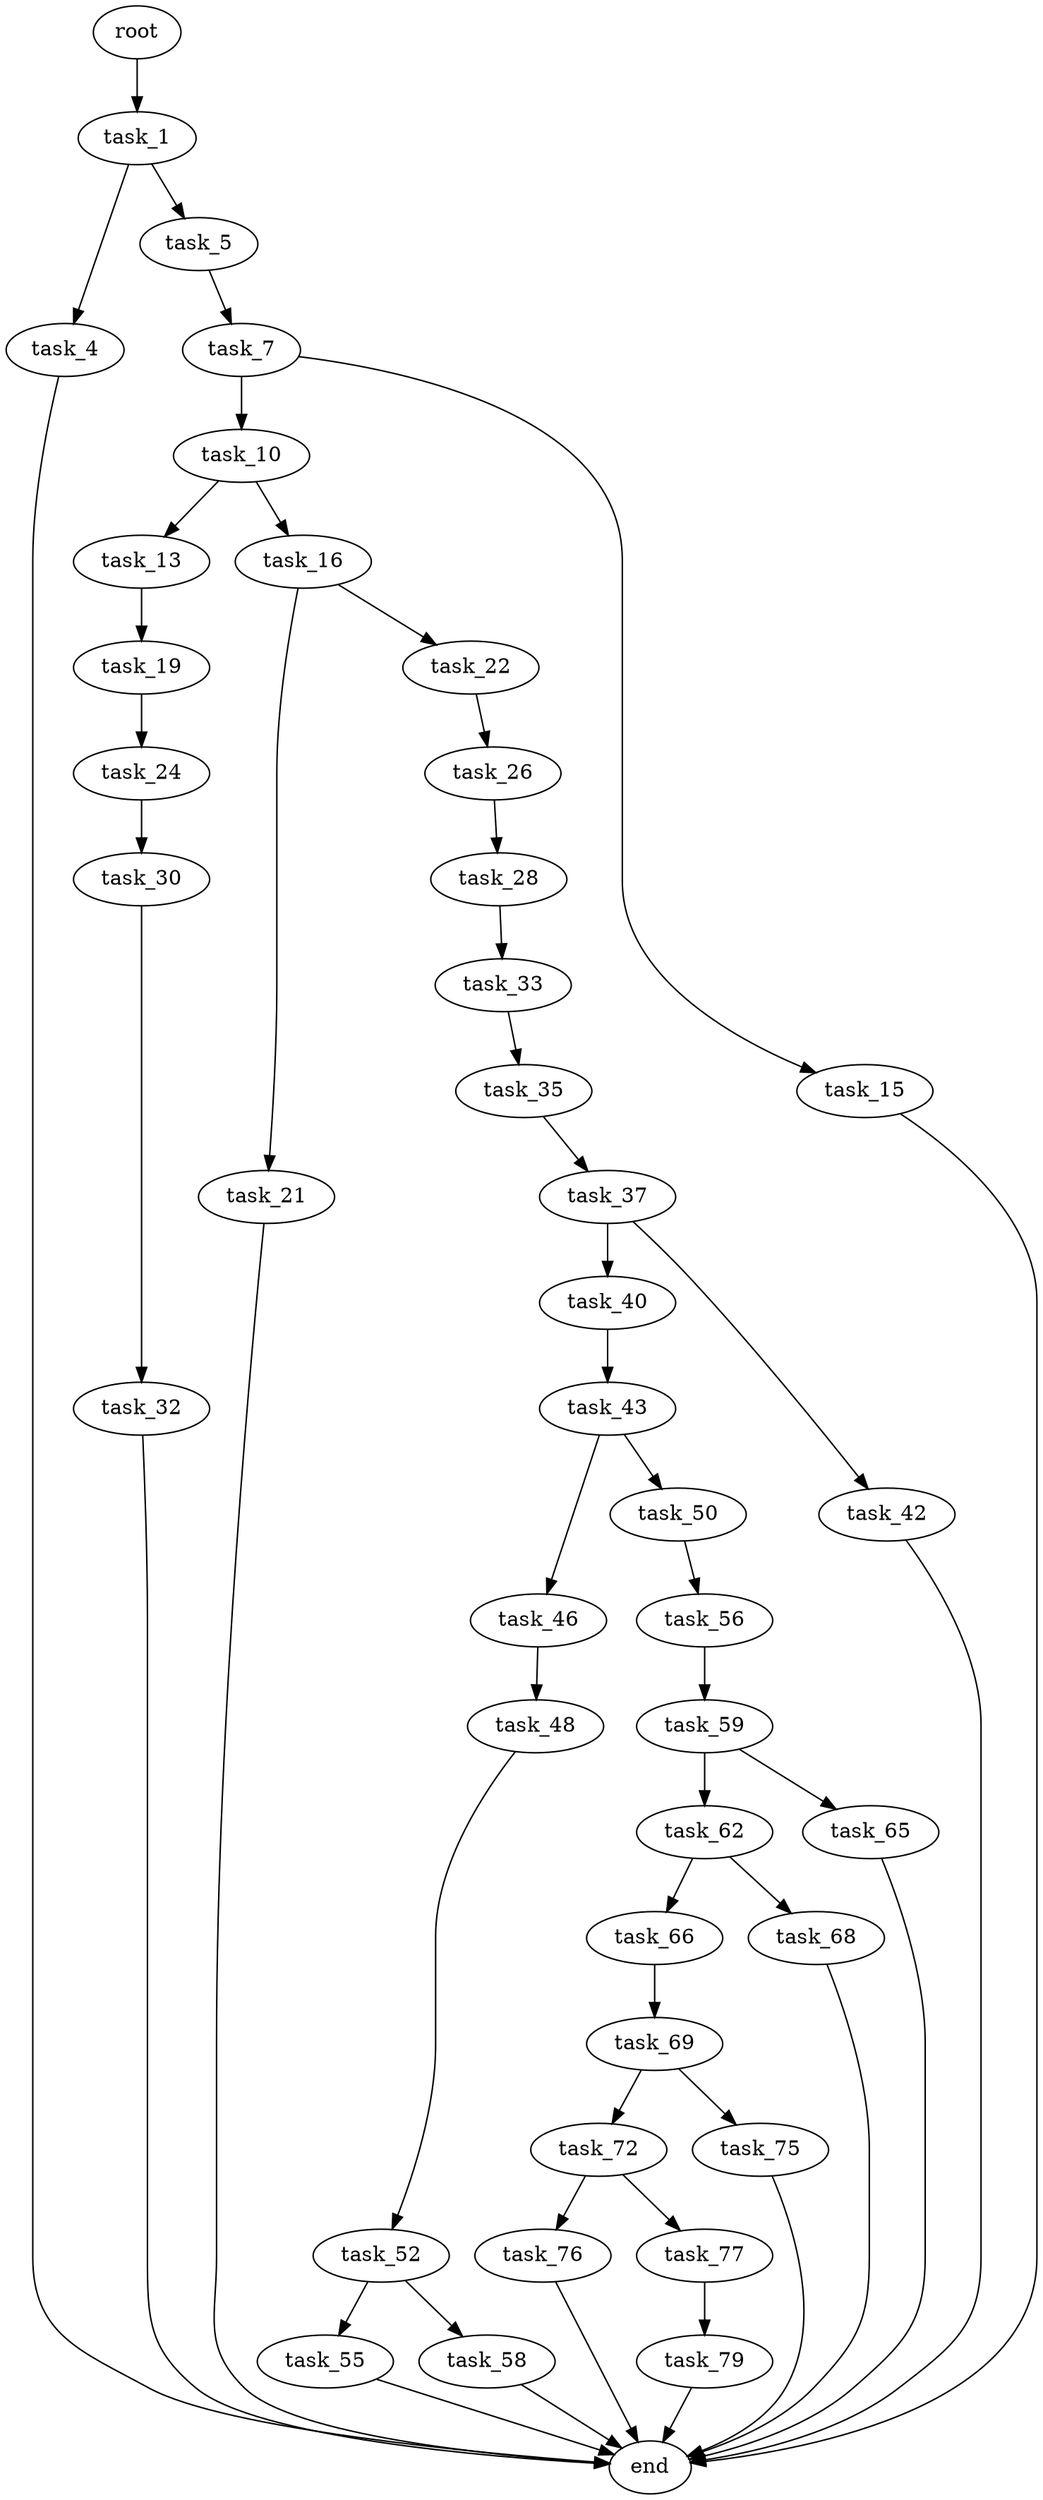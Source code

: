 digraph G {
  root [size="0.000000"];
  task_1 [size="3151755007.000000"];
  task_4 [size="147197494969.000000"];
  task_5 [size="468710977174.000000"];
  task_7 [size="782757789696.000000"];
  task_10 [size="395842310448.000000"];
  task_13 [size="34266322706.000000"];
  task_15 [size="167767455851.000000"];
  task_16 [size="368293445632.000000"];
  task_19 [size="68719476736.000000"];
  task_21 [size="1937848579.000000"];
  task_22 [size="635941282513.000000"];
  task_24 [size="231928233984.000000"];
  task_26 [size="5778333224.000000"];
  task_28 [size="456296690897.000000"];
  task_30 [size="28991029248.000000"];
  task_32 [size="178772178660.000000"];
  task_33 [size="72452614948.000000"];
  task_35 [size="706927598229.000000"];
  task_37 [size="8589934592.000000"];
  task_40 [size="965480954702.000000"];
  task_42 [size="3206230455.000000"];
  task_43 [size="1073741824000.000000"];
  task_46 [size="549755813888.000000"];
  task_48 [size="35731105948.000000"];
  task_50 [size="399266790987.000000"];
  task_52 [size="100595151583.000000"];
  task_55 [size="28991029248.000000"];
  task_56 [size="4122532348.000000"];
  task_58 [size="16937580764.000000"];
  task_59 [size="231928233984.000000"];
  task_62 [size="25314040646.000000"];
  task_65 [size="5220906668.000000"];
  task_66 [size="13466281510.000000"];
  task_68 [size="68719476736.000000"];
  task_69 [size="43393814520.000000"];
  task_72 [size="29219289026.000000"];
  task_75 [size="6467637298.000000"];
  task_76 [size="549755813888.000000"];
  task_77 [size="8589934592.000000"];
  task_79 [size="231928233984.000000"];
  end [size="0.000000"];

  root -> task_1 [size="1.000000"];
  task_1 -> task_4 [size="134217728.000000"];
  task_1 -> task_5 [size="134217728.000000"];
  task_4 -> end [size="1.000000"];
  task_5 -> task_7 [size="301989888.000000"];
  task_7 -> task_10 [size="679477248.000000"];
  task_7 -> task_15 [size="679477248.000000"];
  task_10 -> task_13 [size="838860800.000000"];
  task_10 -> task_16 [size="838860800.000000"];
  task_13 -> task_19 [size="679477248.000000"];
  task_15 -> end [size="1.000000"];
  task_16 -> task_21 [size="411041792.000000"];
  task_16 -> task_22 [size="411041792.000000"];
  task_19 -> task_24 [size="134217728.000000"];
  task_21 -> end [size="1.000000"];
  task_22 -> task_26 [size="536870912.000000"];
  task_24 -> task_30 [size="301989888.000000"];
  task_26 -> task_28 [size="536870912.000000"];
  task_28 -> task_33 [size="536870912.000000"];
  task_30 -> task_32 [size="75497472.000000"];
  task_32 -> end [size="1.000000"];
  task_33 -> task_35 [size="75497472.000000"];
  task_35 -> task_37 [size="679477248.000000"];
  task_37 -> task_40 [size="33554432.000000"];
  task_37 -> task_42 [size="33554432.000000"];
  task_40 -> task_43 [size="838860800.000000"];
  task_42 -> end [size="1.000000"];
  task_43 -> task_46 [size="838860800.000000"];
  task_43 -> task_50 [size="838860800.000000"];
  task_46 -> task_48 [size="536870912.000000"];
  task_48 -> task_52 [size="134217728.000000"];
  task_50 -> task_56 [size="536870912.000000"];
  task_52 -> task_55 [size="134217728.000000"];
  task_52 -> task_58 [size="134217728.000000"];
  task_55 -> end [size="1.000000"];
  task_56 -> task_59 [size="134217728.000000"];
  task_58 -> end [size="1.000000"];
  task_59 -> task_62 [size="301989888.000000"];
  task_59 -> task_65 [size="301989888.000000"];
  task_62 -> task_66 [size="536870912.000000"];
  task_62 -> task_68 [size="536870912.000000"];
  task_65 -> end [size="1.000000"];
  task_66 -> task_69 [size="301989888.000000"];
  task_68 -> end [size="1.000000"];
  task_69 -> task_72 [size="679477248.000000"];
  task_69 -> task_75 [size="679477248.000000"];
  task_72 -> task_76 [size="33554432.000000"];
  task_72 -> task_77 [size="33554432.000000"];
  task_75 -> end [size="1.000000"];
  task_76 -> end [size="1.000000"];
  task_77 -> task_79 [size="33554432.000000"];
  task_79 -> end [size="1.000000"];
}
